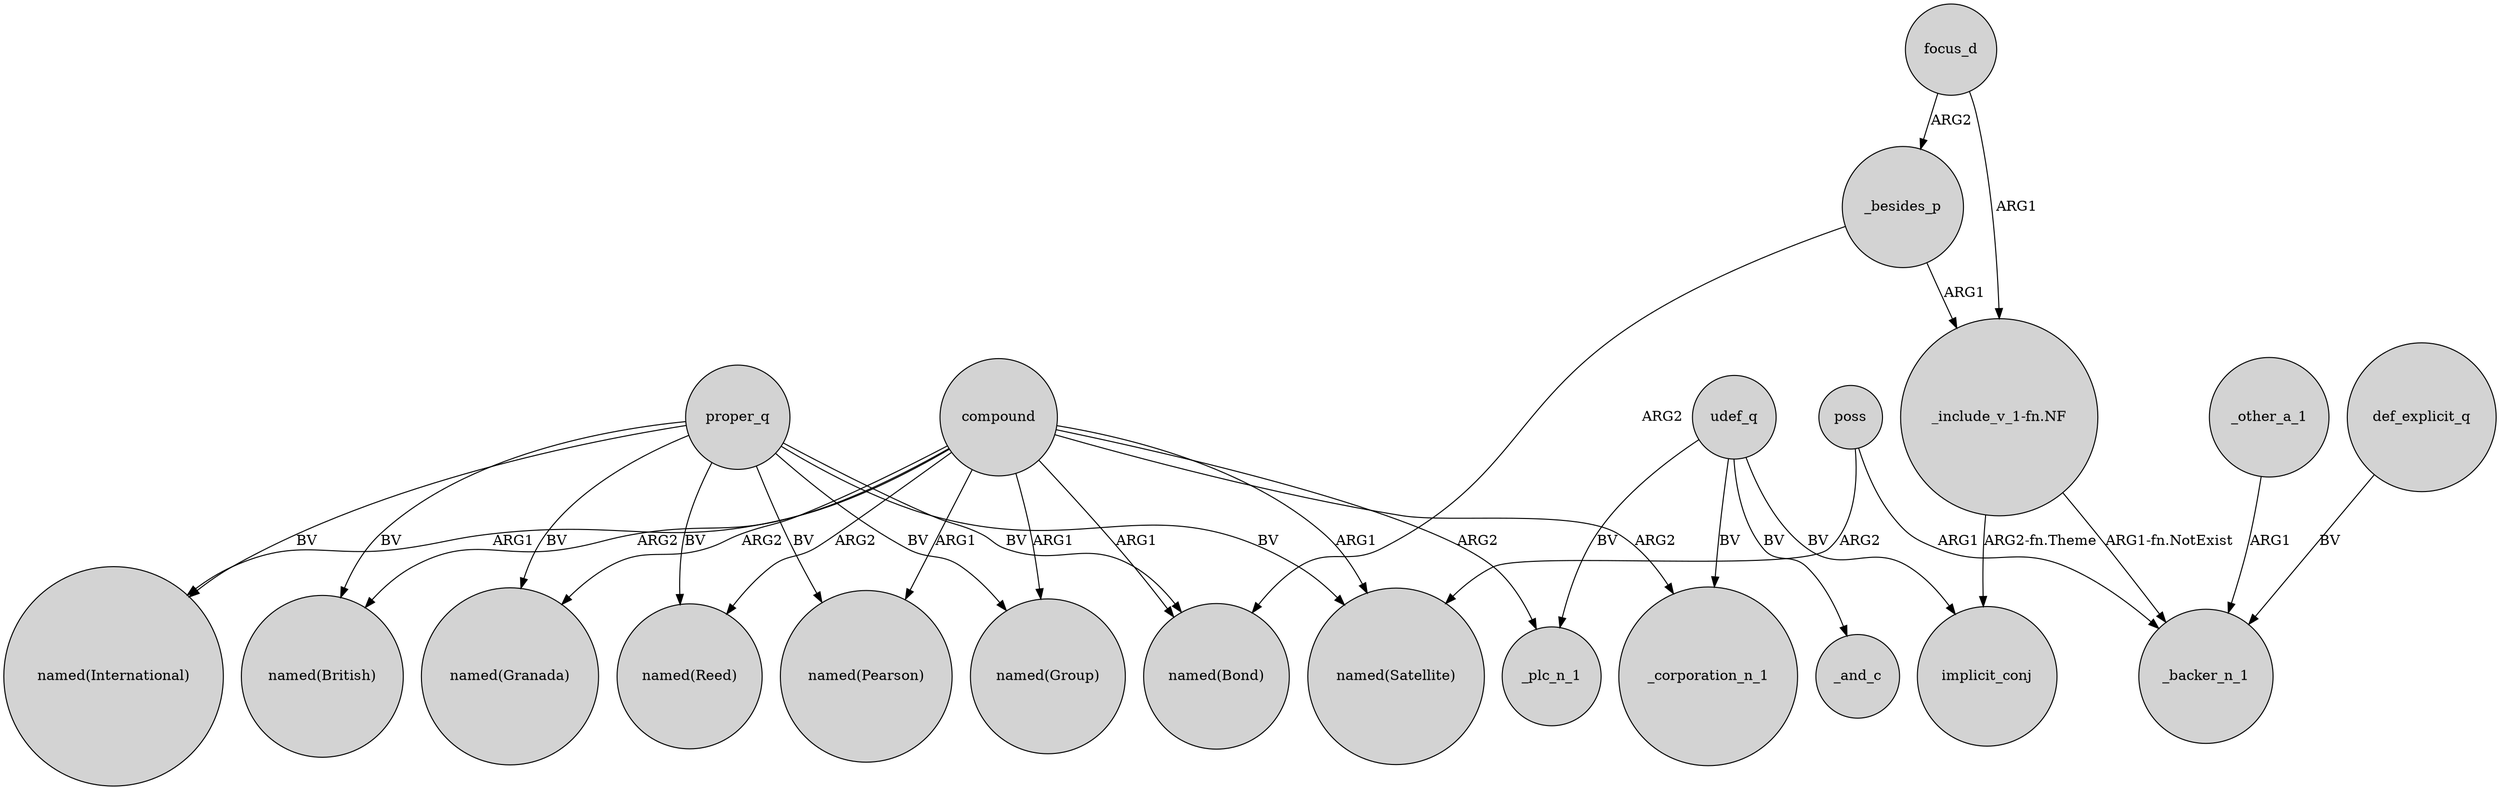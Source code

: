 digraph {
	node [shape=circle style=filled]
	compound -> "named(International)" [label=ARG1]
	_besides_p -> "named(Bond)" [label=ARG2]
	proper_q -> "named(Bond)" [label=BV]
	proper_q -> "named(Granada)" [label=BV]
	compound -> "named(Pearson)" [label=ARG1]
	"_include_v_1-fn.NF" -> _backer_n_1 [label="ARG1-fn.NotExist"]
	poss -> "named(Satellite)" [label=ARG2]
	compound -> "named(British)" [label=ARG2]
	compound -> "named(Bond)" [label=ARG1]
	proper_q -> "named(Reed)" [label=BV]
	compound -> _corporation_n_1 [label=ARG2]
	compound -> "named(Satellite)" [label=ARG1]
	proper_q -> "named(Satellite)" [label=BV]
	def_explicit_q -> _backer_n_1 [label=BV]
	udef_q -> implicit_conj [label=BV]
	proper_q -> "named(British)" [label=BV]
	poss -> _backer_n_1 [label=ARG1]
	compound -> "named(Group)" [label=ARG1]
	focus_d -> "_include_v_1-fn.NF" [label=ARG1]
	_other_a_1 -> _backer_n_1 [label=ARG1]
	"_include_v_1-fn.NF" -> implicit_conj [label="ARG2-fn.Theme"]
	udef_q -> _corporation_n_1 [label=BV]
	compound -> "named(Granada)" [label=ARG2]
	_besides_p -> "_include_v_1-fn.NF" [label=ARG1]
	focus_d -> _besides_p [label=ARG2]
	udef_q -> _plc_n_1 [label=BV]
	compound -> "named(Reed)" [label=ARG2]
	proper_q -> "named(Group)" [label=BV]
	proper_q -> "named(Pearson)" [label=BV]
	udef_q -> _and_c [label=BV]
	compound -> _plc_n_1 [label=ARG2]
	proper_q -> "named(International)" [label=BV]
}
